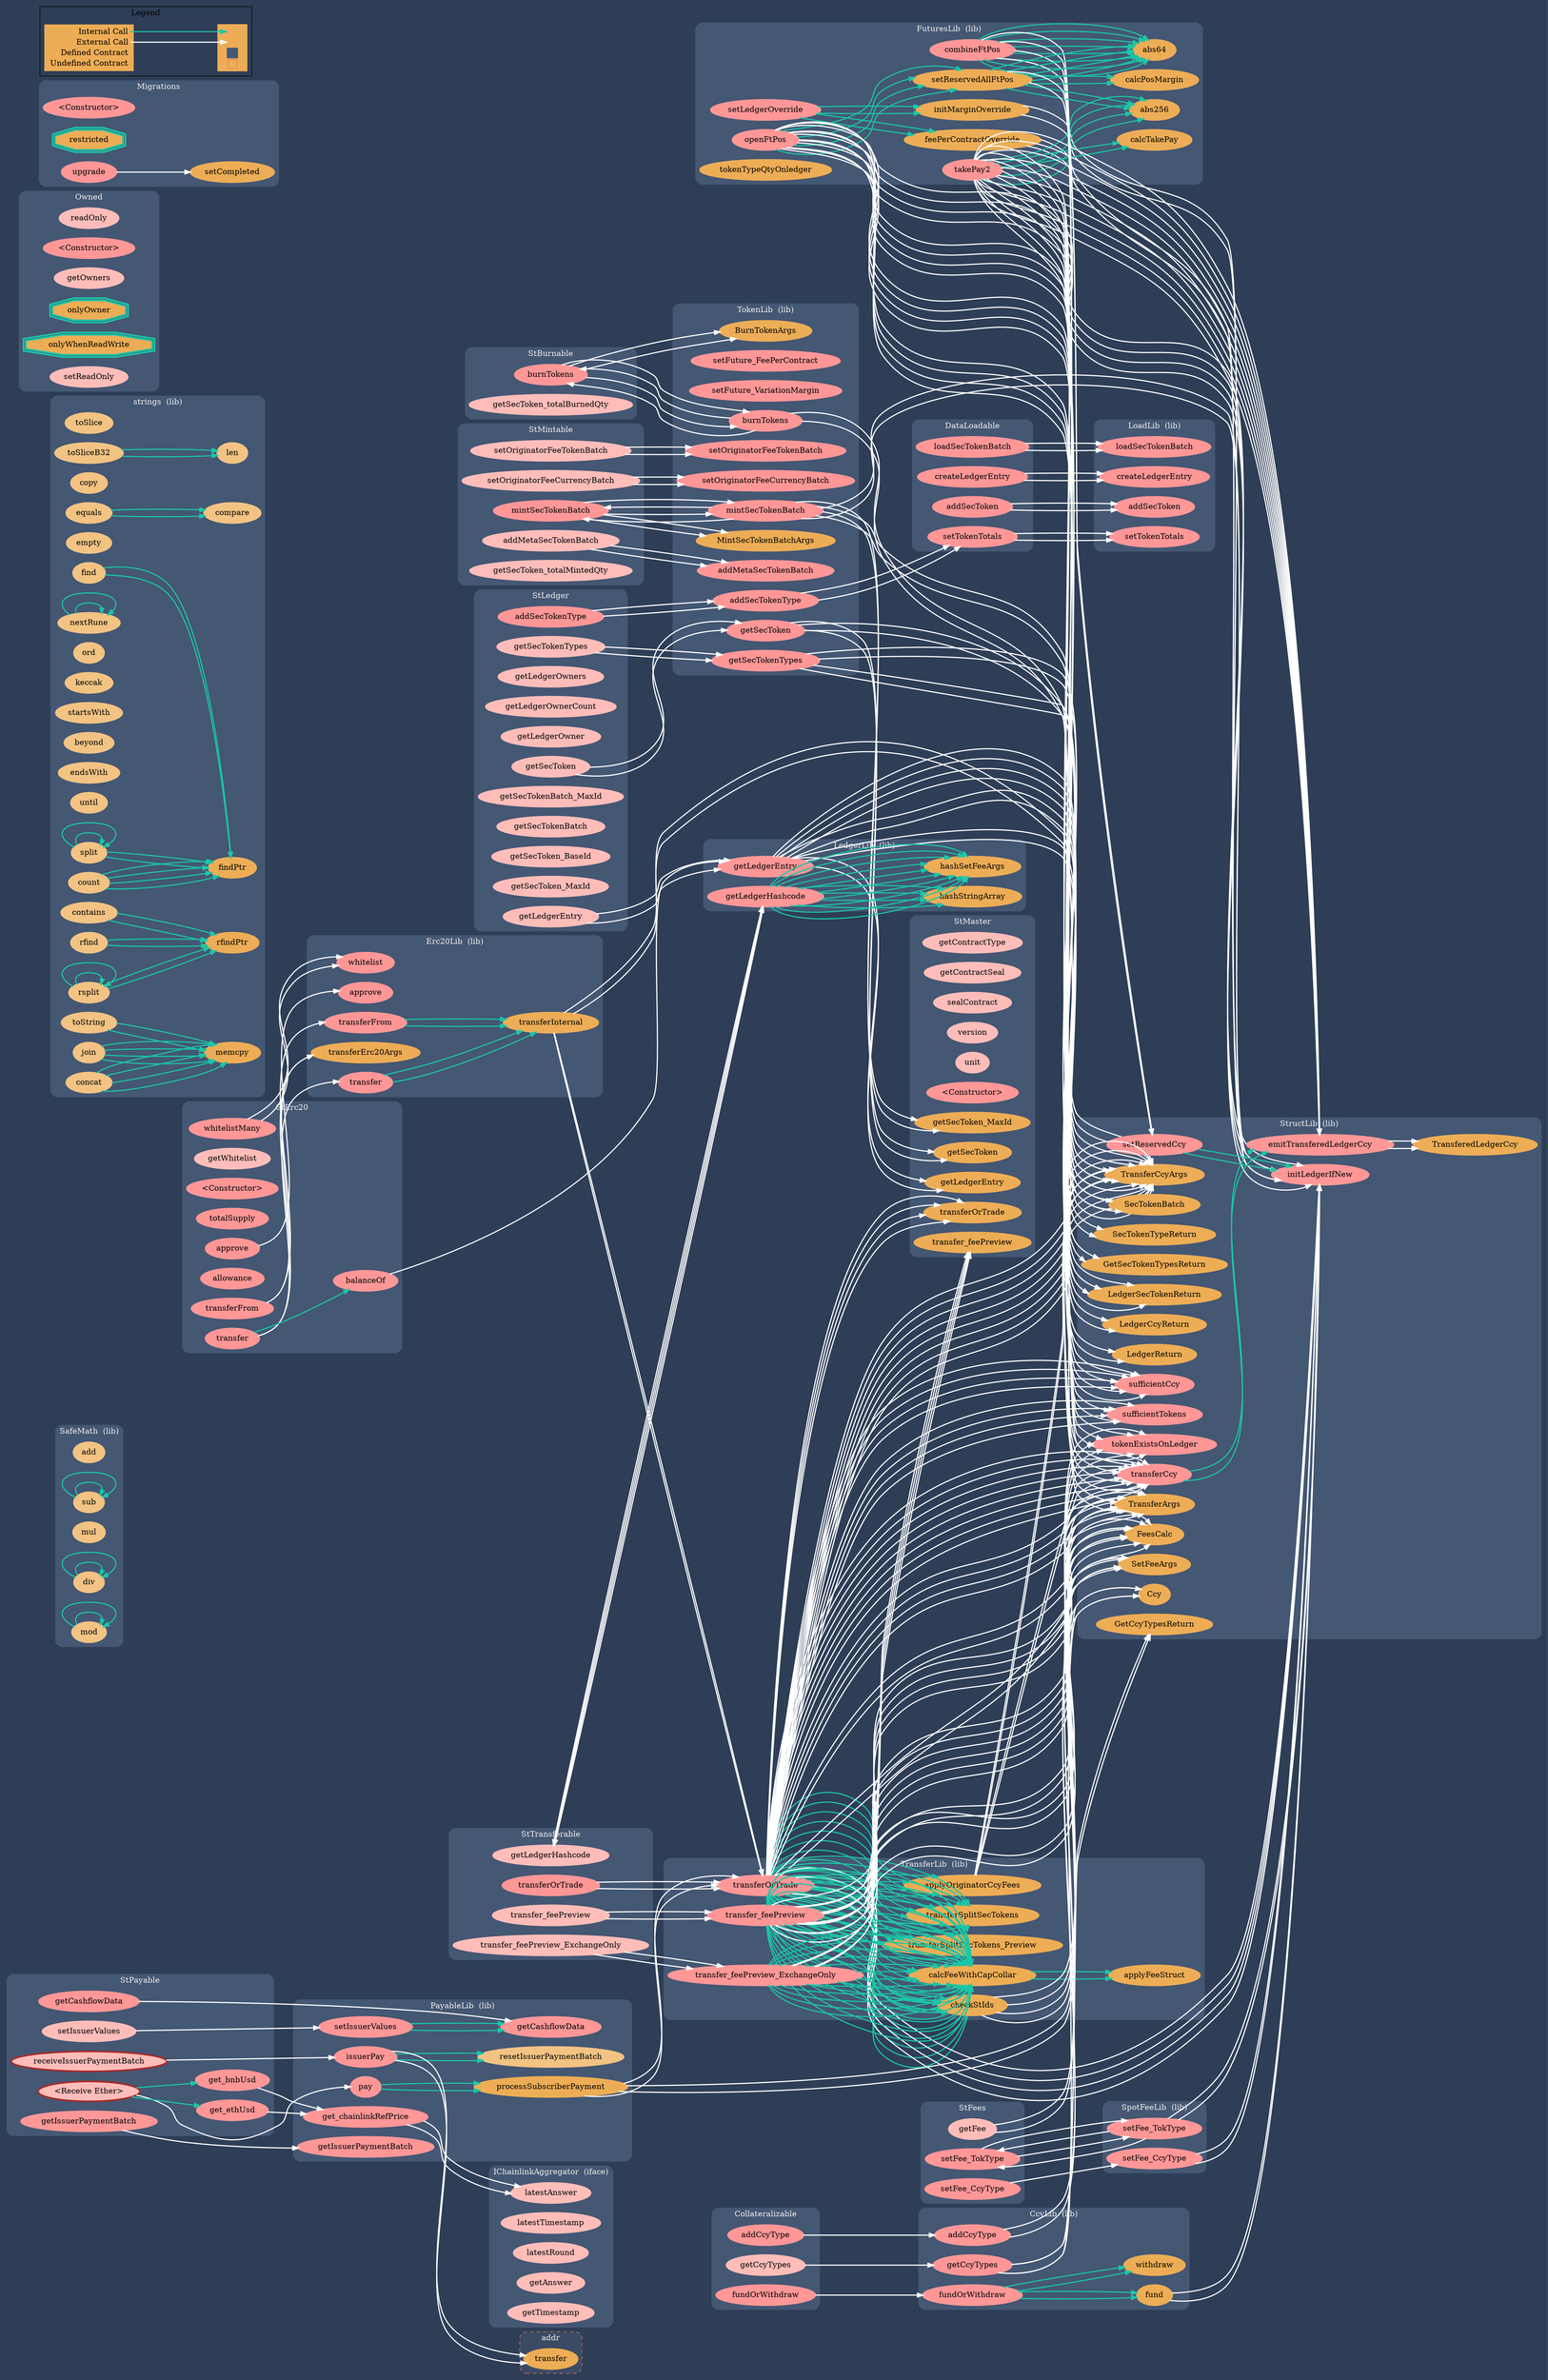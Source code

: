 digraph G {
  graph [ ratio = "auto", page = "100", compound =true, bgcolor = "#2e3e56" ];
  node [ style = "filled", fillcolor = "#edad56", color = "#edad56", penwidth =3 ];
  edge [ color = "#fcfcfc", penwidth =2, fontname = "helvetica Neue Ultra Light" ];
subgraph "clusterFuturesLib" {
  graph [ label = "FuturesLib  (lib)", color = "#445773", fontcolor = "#f0f0f0", style = "rounded", bgcolor = "#445773" ];
  "FuturesLib.setLedgerOverride" [ label = "setLedgerOverride", color = "#FF9797", fillcolor = "#FF9797" ];
  "FuturesLib.initMarginOverride" [ label = "initMarginOverride", color = "#edad56", fillcolor = "#edad56" ];
  "FuturesLib.feePerContractOverride" [ label = "feePerContractOverride", color = "#edad56", fillcolor = "#edad56" ];
  "FuturesLib.openFtPos" [ label = "openFtPos", color = "#FF9797", fillcolor = "#FF9797" ];
  "FuturesLib.takePay2" [ label = "takePay2", color = "#FF9797", fillcolor = "#FF9797" ];
  "FuturesLib.combineFtPos" [ label = "combineFtPos", color = "#FF9797", fillcolor = "#FF9797" ];
  "FuturesLib.calcTakePay" [ label = "calcTakePay", color = "#edad56", fillcolor = "#edad56" ];
  "FuturesLib.tokenTypeQtyOnledger" [ label = "tokenTypeQtyOnledger", color = "#edad56", fillcolor = "#edad56" ];
  "FuturesLib.setReservedAllFtPos" [ label = "setReservedAllFtPos", color = "#edad56", fillcolor = "#edad56" ];
  "FuturesLib.calcPosMargin" [ label = "calcPosMargin", color = "#edad56", fillcolor = "#edad56" ];
  "FuturesLib.abs256" [ label = "abs256", color = "#edad56", fillcolor = "#edad56" ];
  "FuturesLib.abs64" [ label = "abs64", color = "#edad56", fillcolor = "#edad56" ];
}

subgraph "clusterStFutures" {
  graph [ label = "StFutures", color = "#445773", fontcolor = "#f0f0f0", style = "rounded", bgcolor = "#445773" ];
}

subgraph "clusterLoadLib" {
  graph [ label = "LoadLib  (lib)", color = "#445773", fontcolor = "#f0f0f0", style = "rounded", bgcolor = "#445773" ];
  "LoadLib.loadSecTokenBatch" [ label = "loadSecTokenBatch", color = "#FF9797", fillcolor = "#FF9797" ];
  "LoadLib.createLedgerEntry" [ label = "createLedgerEntry", color = "#FF9797", fillcolor = "#FF9797" ];
  "LoadLib.addSecToken" [ label = "addSecToken", color = "#FF9797", fillcolor = "#FF9797" ];
  "LoadLib.setTokenTotals" [ label = "setTokenTotals", color = "#FF9797", fillcolor = "#FF9797" ];
}

subgraph "clusterDataLoadable" {
  graph [ label = "DataLoadable", color = "#445773", fontcolor = "#f0f0f0", style = "rounded", bgcolor = "#445773" ];
  "DataLoadable.loadSecTokenBatch" [ label = "loadSecTokenBatch", color = "#FF9797", fillcolor = "#FF9797" ];
  "DataLoadable.createLedgerEntry" [ label = "createLedgerEntry", color = "#FF9797", fillcolor = "#FF9797" ];
  "DataLoadable.addSecToken" [ label = "addSecToken", color = "#FF9797", fillcolor = "#FF9797" ];
  "DataLoadable.setTokenTotals" [ label = "setTokenTotals", color = "#FF9797", fillcolor = "#FF9797" ];
}

subgraph "clusterSafeMath" {
  graph [ label = "SafeMath  (lib)", color = "#445773", fontcolor = "#f0f0f0", style = "rounded", bgcolor = "#445773" ];
  "SafeMath.add" [ label = "add", color = "#f2c383", fillcolor = "#f2c383" ];
  "SafeMath.sub" [ label = "sub", color = "#f2c383", fillcolor = "#f2c383" ];
  "SafeMath.mul" [ label = "mul", color = "#f2c383", fillcolor = "#f2c383" ];
  "SafeMath.div" [ label = "div", color = "#f2c383", fillcolor = "#f2c383" ];
  "SafeMath.mod" [ label = "mod", color = "#f2c383", fillcolor = "#f2c383" ];
}

subgraph "clusterIChainlinkAggregator" {
  graph [ label = "IChainlinkAggregator  (iface)", color = "#445773", fontcolor = "#f0f0f0", style = "rounded", bgcolor = "#445773" ];
  "IChainlinkAggregator.latestAnswer" [ label = "latestAnswer", color = "#ffbdb9", fillcolor = "#ffbdb9" ];
  "IChainlinkAggregator.latestTimestamp" [ label = "latestTimestamp", color = "#ffbdb9", fillcolor = "#ffbdb9" ];
  "IChainlinkAggregator.latestRound" [ label = "latestRound", color = "#ffbdb9", fillcolor = "#ffbdb9" ];
  "IChainlinkAggregator.getAnswer" [ label = "getAnswer", color = "#ffbdb9", fillcolor = "#ffbdb9" ];
  "IChainlinkAggregator.getTimestamp" [ label = "getTimestamp", color = "#ffbdb9", fillcolor = "#ffbdb9" ];
}

subgraph "clusterPayableLib" {
  graph [ label = "PayableLib  (lib)", color = "#445773", fontcolor = "#f0f0f0", style = "rounded", bgcolor = "#445773" ];
  "PayableLib.get_chainlinkRefPrice" [ label = "get_chainlinkRefPrice", color = "#FF9797", fillcolor = "#FF9797" ];
  "PayableLib.setIssuerValues" [ label = "setIssuerValues", color = "#FF9797", fillcolor = "#FF9797" ];
  "PayableLib.pay" [ label = "pay", color = "#FF9797", fillcolor = "#FF9797" ];
  "PayableLib.processSubscriberPayment" [ label = "processSubscriberPayment", color = "#edad56", fillcolor = "#edad56" ];
  "PayableLib.issuerPay" [ label = "issuerPay", color = "#FF9797", fillcolor = "#FF9797" ];
  "PayableLib.resetIssuerPaymentBatch" [ label = "resetIssuerPaymentBatch", color = "#f2c383", fillcolor = "#f2c383" ];
  "PayableLib.getCashflowData" [ label = "getCashflowData", color = "#FF9797", fillcolor = "#FF9797" ];
  "PayableLib.getIssuerPaymentBatch" [ label = "getIssuerPaymentBatch", color = "#FF9797", fillcolor = "#FF9797" ];
}

subgraph "clusterStPayable" {
  graph [ label = "StPayable", color = "#445773", fontcolor = "#f0f0f0", style = "rounded", bgcolor = "#445773" ];
  "StPayable.getCashflowData" [ label = "getCashflowData", color = "#FF9797", fillcolor = "#FF9797" ];
  "StPayable.getIssuerPaymentBatch" [ label = "getIssuerPaymentBatch", color = "#FF9797", fillcolor = "#FF9797" ];
  "StPayable.get_ethUsd" [ label = "get_ethUsd", color = "#FF9797", fillcolor = "#FF9797" ];
  "StPayable.get_bnbUsd" [ label = "get_bnbUsd", color = "#FF9797", fillcolor = "#FF9797" ];
  "StPayable.<Receive Ether>" [ label = "<Receive Ether>", color = "brown", fillcolor = "#ffbdb9" ];
  "StPayable.receiveIssuerPaymentBatch" [ label = "receiveIssuerPaymentBatch", color = "brown", fillcolor = "#ffbdb9" ];
  "StPayable.setIssuerValues" [ label = "setIssuerValues", color = "#ffbdb9", fillcolor = "#ffbdb9" ];
}

subgraph "clusterErc20Lib" {
  graph [ label = "Erc20Lib  (lib)", color = "#445773", fontcolor = "#f0f0f0", style = "rounded", bgcolor = "#445773" ];
  "Erc20Lib.whitelist" [ label = "whitelist", color = "#FF9797", fillcolor = "#FF9797" ];
  "Erc20Lib.transfer" [ label = "transfer", color = "#FF9797", fillcolor = "#FF9797" ];
  "Erc20Lib.approve" [ label = "approve", color = "#FF9797", fillcolor = "#FF9797" ];
  "Erc20Lib.transferFrom" [ label = "transferFrom", color = "#FF9797", fillcolor = "#FF9797" ];
  "Erc20Lib.transferInternal" [ label = "transferInternal", color = "#edad56", fillcolor = "#edad56" ];
  "Erc20Lib.transferErc20Args" [ label = "transferErc20Args" ];
}

subgraph "clusterTransferLib" {
  graph [ label = "TransferLib  (lib)", color = "#445773", fontcolor = "#f0f0f0", style = "rounded", bgcolor = "#445773" ];
  "TransferLib.transferOrTrade" [ label = "transferOrTrade", color = "#FF9797", fillcolor = "#FF9797" ];
  "TransferLib.transfer_feePreview" [ label = "transfer_feePreview", color = "#FF9797", fillcolor = "#FF9797" ];
  "TransferLib.transfer_feePreview_ExchangeOnly" [ label = "transfer_feePreview_ExchangeOnly", color = "#FF9797", fillcolor = "#FF9797" ];
  "TransferLib.applyOriginatorCcyFees" [ label = "applyOriginatorCcyFees", color = "#edad56", fillcolor = "#edad56" ];
  "TransferLib.transferSplitSecTokens" [ label = "transferSplitSecTokens", color = "#edad56", fillcolor = "#edad56" ];
  "TransferLib.transferSplitSecTokens_Preview" [ label = "transferSplitSecTokens_Preview", color = "#edad56", fillcolor = "#edad56" ];
  "TransferLib.calcFeeWithCapCollar" [ label = "calcFeeWithCapCollar", color = "#edad56", fillcolor = "#edad56" ];
  "TransferLib.applyFeeStruct" [ label = "applyFeeStruct", color = "#edad56", fillcolor = "#edad56" ];
  "TransferLib.checkStIds" [ label = "checkStIds", color = "#edad56", fillcolor = "#edad56" ];
}

subgraph "clusterStErc20" {
  graph [ label = "StErc20", color = "#445773", fontcolor = "#f0f0f0", style = "rounded", bgcolor = "#445773" ];
  "StErc20.whitelistMany" [ label = "whitelistMany", color = "#FF9797", fillcolor = "#FF9797" ];
  "StErc20.getWhitelist" [ label = "getWhitelist", color = "#ffbdb9", fillcolor = "#ffbdb9" ];
  "StErc20.<Constructor>" [ label = "<Constructor>", color = "#FF9797", fillcolor = "#FF9797" ];
  "StErc20.totalSupply" [ label = "totalSupply", color = "#FF9797", fillcolor = "#FF9797" ];
  "StErc20.balanceOf" [ label = "balanceOf", color = "#FF9797", fillcolor = "#FF9797" ];
  "StErc20.transfer" [ label = "transfer", color = "#FF9797", fillcolor = "#FF9797" ];
  "StErc20.allowance" [ label = "allowance", color = "#FF9797", fillcolor = "#FF9797" ];
  "StErc20.approve" [ label = "approve", color = "#FF9797", fillcolor = "#FF9797" ];
  "StErc20.transferFrom" [ label = "transferFrom", color = "#FF9797", fillcolor = "#FF9797" ];
}

subgraph "clusterStFees" {
  graph [ label = "StFees", color = "#445773", fontcolor = "#f0f0f0", style = "rounded", bgcolor = "#445773" ];
  "StFees.getFee" [ label = "getFee", color = "#ffbdb9", fillcolor = "#ffbdb9" ];
  "StFees.setFee_TokType" [ label = "setFee_TokType", color = "#FF9797", fillcolor = "#FF9797" ];
  "StFees.setFee_CcyType" [ label = "setFee_CcyType", color = "#FF9797", fillcolor = "#FF9797" ];
}

subgraph "clusterStTransferable" {
  graph [ label = "StTransferable", color = "#445773", fontcolor = "#f0f0f0", style = "rounded", bgcolor = "#445773" ];
  "StTransferable.getLedgerHashcode" [ label = "getLedgerHashcode", color = "#ffbdb9", fillcolor = "#ffbdb9" ];
  "StTransferable.transferOrTrade" [ label = "transferOrTrade", color = "#FF9797", fillcolor = "#FF9797" ];
  "StTransferable.transfer_feePreview_ExchangeOnly" [ label = "transfer_feePreview_ExchangeOnly", color = "#ffbdb9", fillcolor = "#ffbdb9" ];
  "StTransferable.transfer_feePreview" [ label = "transfer_feePreview", color = "#ffbdb9", fillcolor = "#ffbdb9" ];
}

subgraph "clusterStBurnable" {
  graph [ label = "StBurnable", color = "#445773", fontcolor = "#f0f0f0", style = "rounded", bgcolor = "#445773" ];
  "StBurnable.burnTokens" [ label = "burnTokens", color = "#FF9797", fillcolor = "#FF9797" ];
  "StBurnable.getSecToken_totalBurnedQty" [ label = "getSecToken_totalBurnedQty", color = "#ffbdb9", fillcolor = "#ffbdb9" ];
}

subgraph "clusterStMintable" {
  graph [ label = "StMintable", color = "#445773", fontcolor = "#f0f0f0", style = "rounded", bgcolor = "#445773" ];
  "StMintable.mintSecTokenBatch" [ label = "mintSecTokenBatch", color = "#FF9797", fillcolor = "#FF9797" ];
  "StMintable.addMetaSecTokenBatch" [ label = "addMetaSecTokenBatch", color = "#ffbdb9", fillcolor = "#ffbdb9" ];
  "StMintable.setOriginatorFeeTokenBatch" [ label = "setOriginatorFeeTokenBatch", color = "#ffbdb9", fillcolor = "#ffbdb9" ];
  "StMintable.setOriginatorFeeCurrencyBatch" [ label = "setOriginatorFeeCurrencyBatch", color = "#ffbdb9", fillcolor = "#ffbdb9" ];
  "StMintable.getSecToken_totalMintedQty" [ label = "getSecToken_totalMintedQty", color = "#ffbdb9", fillcolor = "#ffbdb9" ];
}

subgraph "clusterCcyLib" {
  graph [ label = "CcyLib  (lib)", color = "#445773", fontcolor = "#f0f0f0", style = "rounded", bgcolor = "#445773" ];
  "CcyLib.addCcyType" [ label = "addCcyType", color = "#FF9797", fillcolor = "#FF9797" ];
  "CcyLib.getCcyTypes" [ label = "getCcyTypes", color = "#FF9797", fillcolor = "#FF9797" ];
  "CcyLib.fundOrWithdraw" [ label = "fundOrWithdraw", color = "#FF9797", fillcolor = "#FF9797" ];
  "CcyLib.fund" [ label = "fund", color = "#edad56", fillcolor = "#edad56" ];
  "CcyLib.withdraw" [ label = "withdraw", color = "#edad56", fillcolor = "#edad56" ];
}

subgraph "clusterstrings" {
  graph [ label = "strings  (lib)", color = "#445773", fontcolor = "#f0f0f0", style = "rounded", bgcolor = "#445773" ];
  "strings.memcpy" [ label = "memcpy", color = "#edad56", fillcolor = "#edad56" ];
  "strings.toSlice" [ label = "toSlice", color = "#f2c383", fillcolor = "#f2c383" ];
  "strings.len" [ label = "len", color = "#f2c383", fillcolor = "#f2c383" ];
  "strings.toSliceB32" [ label = "toSliceB32", color = "#f2c383", fillcolor = "#f2c383" ];
  "strings.copy" [ label = "copy", color = "#f2c383", fillcolor = "#f2c383" ];
  "strings.toString" [ label = "toString", color = "#f2c383", fillcolor = "#f2c383" ];
  "strings.empty" [ label = "empty", color = "#f2c383", fillcolor = "#f2c383" ];
  "strings.compare" [ label = "compare", color = "#f2c383", fillcolor = "#f2c383" ];
  "strings.equals" [ label = "equals", color = "#f2c383", fillcolor = "#f2c383" ];
  "strings.nextRune" [ label = "nextRune", color = "#f2c383", fillcolor = "#f2c383" ];
  "strings.ord" [ label = "ord", color = "#f2c383", fillcolor = "#f2c383" ];
  "strings.keccak" [ label = "keccak", color = "#f2c383", fillcolor = "#f2c383" ];
  "strings.startsWith" [ label = "startsWith", color = "#f2c383", fillcolor = "#f2c383" ];
  "strings.beyond" [ label = "beyond", color = "#f2c383", fillcolor = "#f2c383" ];
  "strings.endsWith" [ label = "endsWith", color = "#f2c383", fillcolor = "#f2c383" ];
  "strings.until" [ label = "until", color = "#f2c383", fillcolor = "#f2c383" ];
  "strings.findPtr" [ label = "findPtr", color = "#edad56", fillcolor = "#edad56" ];
  "strings.rfindPtr" [ label = "rfindPtr", color = "#edad56", fillcolor = "#edad56" ];
  "strings.find" [ label = "find", color = "#f2c383", fillcolor = "#f2c383" ];
  "strings.rfind" [ label = "rfind", color = "#f2c383", fillcolor = "#f2c383" ];
  "strings.split" [ label = "split", color = "#f2c383", fillcolor = "#f2c383" ];
  "strings.rsplit" [ label = "rsplit", color = "#f2c383", fillcolor = "#f2c383" ];
  "strings.count" [ label = "count", color = "#f2c383", fillcolor = "#f2c383" ];
  "strings.contains" [ label = "contains", color = "#f2c383", fillcolor = "#f2c383" ];
  "strings.concat" [ label = "concat", color = "#f2c383", fillcolor = "#f2c383" ];
  "strings.join" [ label = "join", color = "#f2c383", fillcolor = "#f2c383" ];
}

subgraph "clusterSpotFeeLib" {
  graph [ label = "SpotFeeLib  (lib)", color = "#445773", fontcolor = "#f0f0f0", style = "rounded", bgcolor = "#445773" ];
  "SpotFeeLib.setFee_TokType" [ label = "setFee_TokType", color = "#FF9797", fillcolor = "#FF9797" ];
  "SpotFeeLib.setFee_CcyType" [ label = "setFee_CcyType", color = "#FF9797", fillcolor = "#FF9797" ];
}

subgraph "clusterTokenLib" {
  graph [ label = "TokenLib  (lib)", color = "#445773", fontcolor = "#f0f0f0", style = "rounded", bgcolor = "#445773" ];
  "TokenLib.addSecTokenType" [ label = "addSecTokenType", color = "#FF9797", fillcolor = "#FF9797" ];
  "TokenLib.setFuture_FeePerContract" [ label = "setFuture_FeePerContract", color = "#FF9797", fillcolor = "#FF9797" ];
  "TokenLib.setFuture_VariationMargin" [ label = "setFuture_VariationMargin", color = "#FF9797", fillcolor = "#FF9797" ];
  "TokenLib.getSecTokenTypes" [ label = "getSecTokenTypes", color = "#FF9797", fillcolor = "#FF9797" ];
  "TokenLib.mintSecTokenBatch" [ label = "mintSecTokenBatch", color = "#FF9797", fillcolor = "#FF9797" ];
  "TokenLib.burnTokens" [ label = "burnTokens", color = "#FF9797", fillcolor = "#FF9797" ];
  "TokenLib.getSecToken" [ label = "getSecToken", color = "#FF9797", fillcolor = "#FF9797" ];
  "TokenLib.addMetaSecTokenBatch" [ label = "addMetaSecTokenBatch", color = "#FF9797", fillcolor = "#FF9797" ];
  "TokenLib.setOriginatorFeeTokenBatch" [ label = "setOriginatorFeeTokenBatch", color = "#FF9797", fillcolor = "#FF9797" ];
  "TokenLib.setOriginatorFeeCurrencyBatch" [ label = "setOriginatorFeeCurrencyBatch", color = "#FF9797", fillcolor = "#FF9797" ];
  "TokenLib.BurnTokenArgs" [ label = "BurnTokenArgs" ];
  "TokenLib.MintSecTokenBatchArgs" [ label = "MintSecTokenBatchArgs" ];
}

subgraph "clusterLedgerLib" {
  graph [ label = "LedgerLib  (lib)", color = "#445773", fontcolor = "#f0f0f0", style = "rounded", bgcolor = "#445773" ];
  "LedgerLib.getLedgerEntry" [ label = "getLedgerEntry", color = "#FF9797", fillcolor = "#FF9797" ];
  "LedgerLib.getLedgerHashcode" [ label = "getLedgerHashcode", color = "#FF9797", fillcolor = "#FF9797" ];
  "LedgerLib.hashStringArray" [ label = "hashStringArray", color = "#edad56", fillcolor = "#edad56" ];
  "LedgerLib.hashSetFeeArgs" [ label = "hashSetFeeArgs", color = "#edad56", fillcolor = "#edad56" ];
}

subgraph "clusterStructLib" {
  graph [ label = "StructLib  (lib)", color = "#445773", fontcolor = "#f0f0f0", style = "rounded", bgcolor = "#445773" ];
  "StructLib.transferCcy" [ label = "transferCcy", color = "#FF9797", fillcolor = "#FF9797" ];
  "StructLib.emitTransferedLedgerCcy" [ label = "emitTransferedLedgerCcy", color = "#FF9797", fillcolor = "#FF9797" ];
  "StructLib.setReservedCcy" [ label = "setReservedCcy", color = "#FF9797", fillcolor = "#FF9797" ];
  "StructLib.initLedgerIfNew" [ label = "initLedgerIfNew", color = "#FF9797", fillcolor = "#FF9797" ];
  "StructLib.sufficientTokens" [ label = "sufficientTokens", color = "#FF9797", fillcolor = "#FF9797" ];
  "StructLib.sufficientCcy" [ label = "sufficientCcy", color = "#FF9797", fillcolor = "#FF9797" ];
  "StructLib.tokenExistsOnLedger" [ label = "tokenExistsOnLedger", color = "#FF9797", fillcolor = "#FF9797" ];
  "StructLib.TransferCcyArgs" [ label = "TransferCcyArgs" ];
  "StructLib.TransferArgs" [ label = "TransferArgs" ];
  "StructLib.FeesCalc" [ label = "FeesCalc" ];
  "StructLib.SetFeeArgs" [ label = "SetFeeArgs" ];
  "StructLib.Ccy" [ label = "Ccy" ];
  "StructLib.GetCcyTypesReturn" [ label = "GetCcyTypesReturn" ];
  "StructLib.SecTokenTypeReturn" [ label = "SecTokenTypeReturn" ];
  "StructLib.GetSecTokenTypesReturn" [ label = "GetSecTokenTypesReturn" ];
  "StructLib.SecTokenBatch" [ label = "SecTokenBatch" ];
  "StructLib.LedgerSecTokenReturn" [ label = "LedgerSecTokenReturn" ];
  "StructLib.LedgerCcyReturn" [ label = "LedgerCcyReturn" ];
  "StructLib.LedgerReturn" [ label = "LedgerReturn" ];
  "StructLib.TransferedLedgerCcy" [ label = "TransferedLedgerCcy" ];
}

subgraph "clusterStLedger" {
  graph [ label = "StLedger", color = "#445773", fontcolor = "#f0f0f0", style = "rounded", bgcolor = "#445773" ];
  "StLedger.addSecTokenType" [ label = "addSecTokenType", color = "#FF9797", fillcolor = "#FF9797" ];
  "StLedger.getSecTokenTypes" [ label = "getSecTokenTypes", color = "#ffbdb9", fillcolor = "#ffbdb9" ];
  "StLedger.getLedgerOwners" [ label = "getLedgerOwners", color = "#ffbdb9", fillcolor = "#ffbdb9" ];
  "StLedger.getLedgerOwnerCount" [ label = "getLedgerOwnerCount", color = "#ffbdb9", fillcolor = "#ffbdb9" ];
  "StLedger.getLedgerOwner" [ label = "getLedgerOwner", color = "#ffbdb9", fillcolor = "#ffbdb9" ];
  "StLedger.getLedgerEntry" [ label = "getLedgerEntry", color = "#ffbdb9", fillcolor = "#ffbdb9" ];
  "StLedger.getSecTokenBatch_MaxId" [ label = "getSecTokenBatch_MaxId", color = "#ffbdb9", fillcolor = "#ffbdb9" ];
  "StLedger.getSecTokenBatch" [ label = "getSecTokenBatch", color = "#ffbdb9", fillcolor = "#ffbdb9" ];
  "StLedger.getSecToken_BaseId" [ label = "getSecToken_BaseId", color = "#ffbdb9", fillcolor = "#ffbdb9" ];
  "StLedger.getSecToken_MaxId" [ label = "getSecToken_MaxId", color = "#ffbdb9", fillcolor = "#ffbdb9" ];
  "StLedger.getSecToken" [ label = "getSecToken", color = "#ffbdb9", fillcolor = "#ffbdb9" ];
}

subgraph "clusterOwned" {
  graph [ label = "Owned", color = "#445773", fontcolor = "#f0f0f0", style = "rounded", bgcolor = "#445773" ];
  "Owned.readOnly" [ label = "readOnly", color = "#ffbdb9", fillcolor = "#ffbdb9" ];
  "Owned.<Constructor>" [ label = "<Constructor>", color = "#FF9797", fillcolor = "#FF9797" ];
  "Owned.getOwners" [ label = "getOwners", color = "#ffbdb9", fillcolor = "#ffbdb9" ];
  "Owned.onlyOwner" [ label = "onlyOwner", color = "#1bc6a6", shape =doubleoctagon ];
  "Owned.onlyWhenReadWrite" [ label = "onlyWhenReadWrite", color = "#1bc6a6", shape =doubleoctagon ];
  "Owned.setReadOnly" [ label = "setReadOnly", color = "#ffbdb9", fillcolor = "#ffbdb9" ];
}

subgraph "clusterCollateralizable" {
  graph [ label = "Collateralizable", color = "#445773", fontcolor = "#f0f0f0", style = "rounded", bgcolor = "#445773" ];
  "Collateralizable.addCcyType" [ label = "addCcyType", color = "#FF9797", fillcolor = "#FF9797" ];
  "Collateralizable.getCcyTypes" [ label = "getCcyTypes", color = "#ffbdb9", fillcolor = "#ffbdb9" ];
  "Collateralizable.fundOrWithdraw" [ label = "fundOrWithdraw", color = "#FF9797", fillcolor = "#FF9797" ];
}

subgraph "clusterStMaster" {
  graph [ label = "StMaster", color = "#445773", fontcolor = "#f0f0f0", style = "rounded", bgcolor = "#445773" ];
  "StMaster.getContractType" [ label = "getContractType", color = "#ffbdb9", fillcolor = "#ffbdb9" ];
  "StMaster.getContractSeal" [ label = "getContractSeal", color = "#ffbdb9", fillcolor = "#ffbdb9" ];
  "StMaster.sealContract" [ label = "sealContract", color = "#ffbdb9", fillcolor = "#ffbdb9" ];
  "StMaster.version" [ label = "version", color = "#ffbdb9", fillcolor = "#ffbdb9" ];
  "StMaster.unit" [ label = "unit", color = "#ffbdb9", fillcolor = "#ffbdb9" ];
  "StMaster.<Constructor>" [ label = "<Constructor>", color = "#FF9797", fillcolor = "#FF9797" ];
  "StMaster.transferOrTrade" [ label = "transferOrTrade" ];
  "StMaster.transfer_feePreview" [ label = "transfer_feePreview" ];
  "StMaster.getSecToken_MaxId" [ label = "getSecToken_MaxId" ];
  "StMaster.getSecToken" [ label = "getSecToken" ];
  "StMaster.getLedgerEntry" [ label = "getLedgerEntry" ];
}

subgraph "clusterMigrations" {
  graph [ label = "Migrations", color = "#445773", fontcolor = "#f0f0f0", style = "rounded", bgcolor = "#445773" ];
  "Migrations.<Constructor>" [ label = "<Constructor>", color = "#FF9797", fillcolor = "#FF9797" ];
  "Migrations.restricted" [ label = "restricted", color = "#1bc6a6", shape =doubleoctagon ];
  "Migrations.setCompleted" [ label = "setCompleted" ];
  "Migrations.upgrade" [ label = "upgrade", color = "#FF9797", fillcolor = "#FF9797" ];
}

subgraph "clusteraddr" {
  graph [ label = "addr", color = "#e8726d", fontcolor = "#f0f0f0", style = "rounded,dashed", bgcolor = "#3b4b63" ];
  "addr.transfer" [ label = "transfer" ];
}

  "FuturesLib.setLedgerOverride";
  "FuturesLib.initMarginOverride";
  "FuturesLib.feePerContractOverride";
  "StructLib.initLedgerIfNew";
  "FuturesLib.openFtPos";
  "StructLib.sufficientCcy";
  "StructLib.transferCcy";
  "StructLib.TransferCcyArgs";
  "FuturesLib.setReservedAllFtPos";
  "FuturesLib.takePay2";
  "FuturesLib.calcTakePay";
  "FuturesLib.abs256";
  "StructLib.emitTransferedLedgerCcy";
  "FuturesLib.combineFtPos";
  "StructLib.tokenExistsOnLedger";
  "FuturesLib.abs64";
  "FuturesLib.calcPosMargin";
  "StructLib.setReservedCcy";
  "DataLoadable.loadSecTokenBatch";
  "LoadLib.loadSecTokenBatch";
  "DataLoadable.createLedgerEntry";
  "LoadLib.createLedgerEntry";
  "DataLoadable.addSecToken";
  "LoadLib.addSecToken";
  "DataLoadable.setTokenTotals";
  "LoadLib.setTokenTotals";
  "SafeMath.sub";
  "SafeMath.div";
  "SafeMath.mod";
  "PayableLib.get_chainlinkRefPrice";
  "IChainlinkAggregator.latestAnswer";
  "PayableLib.setIssuerValues";
  "PayableLib.getCashflowData";
  "PayableLib.pay";
  "PayableLib.processSubscriberPayment";
  "StructLib.TransferArgs";
  "TransferLib.transferOrTrade";
  "PayableLib.issuerPay";
  "addr.transfer";
  "PayableLib.resetIssuerPaymentBatch";
  "StPayable.getCashflowData";
  "StPayable.getIssuerPaymentBatch";
  "PayableLib.getIssuerPaymentBatch";
  "StPayable.get_ethUsd";
  "StPayable.get_bnbUsd";
  "StPayable.<Receive Ether>";
  "StPayable.receiveIssuerPaymentBatch";
  "StPayable.setIssuerValues";
  "Erc20Lib.transfer";
  "Erc20Lib.transferInternal";
  "Erc20Lib.transferFrom";
  "StMaster.transferOrTrade";
  "TransferLib.checkStIds";
  "StructLib.FeesCalc";
  "TransferLib.calcFeeWithCapCollar";
  "StructLib.SetFeeArgs";
  "TransferLib.transferSplitSecTokens_Preview";
  "StructLib.sufficientTokens";
  "TransferLib.applyOriginatorCcyFees";
  "TransferLib.transferSplitSecTokens";
  "TransferLib.transfer_feePreview";
  "StMaster.transfer_feePreview";
  "TransferLib.transfer_feePreview_ExchangeOnly";
  "TransferLib.applyFeeStruct";
  "StErc20.whitelistMany";
  "Erc20Lib.whitelist";
  "StErc20.balanceOf";
  "LedgerLib.getLedgerEntry";
  "StErc20.transfer";
  "Erc20Lib.transferErc20Args";
  "StErc20.approve";
  "Erc20Lib.approve";
  "StErc20.transferFrom";
  "StFees.getFee";
  "StFees.setFee_TokType";
  "SpotFeeLib.setFee_TokType";
  "StTransferable.getLedgerHashcode";
  "LedgerLib.getLedgerHashcode";
  "StTransferable.transferOrTrade";
  "StTransferable.transfer_feePreview_ExchangeOnly";
  "StTransferable.transfer_feePreview";
  "StBurnable.burnTokens";
  "TokenLib.burnTokens";
  "TokenLib.BurnTokenArgs";
  "StMintable.mintSecTokenBatch";
  "TokenLib.MintSecTokenBatchArgs";
  "TokenLib.mintSecTokenBatch";
  "StMintable.addMetaSecTokenBatch";
  "TokenLib.addMetaSecTokenBatch";
  "StMintable.setOriginatorFeeTokenBatch";
  "TokenLib.setOriginatorFeeTokenBatch";
  "StMintable.setOriginatorFeeCurrencyBatch";
  "TokenLib.setOriginatorFeeCurrencyBatch";
  "CcyLib.addCcyType";
  "StructLib.Ccy";
  "CcyLib.getCcyTypes";
  "StructLib.GetCcyTypesReturn";
  "CcyLib.fundOrWithdraw";
  "CcyLib.fund";
  "CcyLib.withdraw";
  "strings.toSliceB32";
  "strings.len";
  "strings.toString";
  "strings.memcpy";
  "strings.equals";
  "strings.compare";
  "strings.nextRune";
  "strings.find";
  "strings.findPtr";
  "strings.rfind";
  "strings.rfindPtr";
  "strings.split";
  "strings.rsplit";
  "strings.count";
  "strings.contains";
  "strings.concat";
  "strings.join";
  "SpotFeeLib.setFee_CcyType";
  "TokenLib.addSecTokenType";
  "TokenLib.getSecTokenTypes";
  "StructLib.SecTokenTypeReturn";
  "StructLib.GetSecTokenTypesReturn";
  "StructLib.SecTokenBatch";
  "StMaster.getSecToken_MaxId";
  "TokenLib.getSecToken";
  "StMaster.getSecToken";
  "StructLib.LedgerSecTokenReturn";
  "StMaster.getLedgerEntry";
  "StructLib.LedgerCcyReturn";
  "StructLib.LedgerReturn";
  "LedgerLib.hashSetFeeArgs";
  "LedgerLib.hashStringArray";
  "StructLib.TransferedLedgerCcy";
  "StLedger.addSecTokenType";
  "StLedger.getSecTokenTypes";
  "StLedger.getLedgerEntry";
  "StLedger.getSecToken";
  "Collateralizable.addCcyType";
  "Collateralizable.getCcyTypes";
  "Collateralizable.fundOrWithdraw";
  "StFees.setFee_CcyType";
  "Migrations.upgrade";
  "Migrations.setCompleted";
  "FuturesLib.setLedgerOverride" -> "FuturesLib.initMarginOverride" [ color = "#1bc6a6" ];
  "FuturesLib.setLedgerOverride" -> "FuturesLib.feePerContractOverride" [ color = "#1bc6a6" ];
  "FuturesLib.initMarginOverride" -> "StructLib.initLedgerIfNew" [ color = "white" ];
  "FuturesLib.feePerContractOverride" -> "StructLib.initLedgerIfNew" [ color = "white" ];
  "FuturesLib.openFtPos" -> "StructLib.sufficientCcy" [ color = "white" ];
  "FuturesLib.openFtPos" -> "StructLib.sufficientCcy" [ color = "white" ];
  "FuturesLib.openFtPos" -> "StructLib.transferCcy" [ color = "white" ];
  "FuturesLib.openFtPos" -> "StructLib.TransferCcyArgs" [ color = "white" ];
  "FuturesLib.openFtPos" -> "StructLib.transferCcy" [ color = "white" ];
  "FuturesLib.openFtPos" -> "StructLib.TransferCcyArgs" [ color = "white" ];
  "FuturesLib.openFtPos" -> "StructLib.initLedgerIfNew" [ color = "white" ];
  "FuturesLib.openFtPos" -> "StructLib.initLedgerIfNew" [ color = "white" ];
  "FuturesLib.openFtPos" -> "FuturesLib.setReservedAllFtPos" [ color = "#1bc6a6" ];
  "FuturesLib.openFtPos" -> "FuturesLib.setReservedAllFtPos" [ color = "#1bc6a6" ];
  "FuturesLib.takePay2" -> "FuturesLib.calcTakePay" [ color = "#1bc6a6" ];
  "FuturesLib.takePay2" -> "FuturesLib.abs256" [ color = "#1bc6a6" ];
  "FuturesLib.takePay2" -> "StructLib.emitTransferedLedgerCcy" [ color = "white" ];
  "FuturesLib.takePay2" -> "StructLib.TransferCcyArgs" [ color = "white" ];
  "FuturesLib.takePay2" -> "StructLib.emitTransferedLedgerCcy" [ color = "white" ];
  "FuturesLib.takePay2" -> "StructLib.TransferCcyArgs" [ color = "white" ];
  "FuturesLib.takePay2" -> "FuturesLib.abs256" [ color = "#1bc6a6" ];
  "FuturesLib.takePay2" -> "StructLib.emitTransferedLedgerCcy" [ color = "white" ];
  "FuturesLib.takePay2" -> "StructLib.TransferCcyArgs" [ color = "white" ];
  "FuturesLib.takePay2" -> "StructLib.emitTransferedLedgerCcy" [ color = "white" ];
  "FuturesLib.takePay2" -> "StructLib.TransferCcyArgs" [ color = "white" ];
  "FuturesLib.takePay2" -> "StructLib.emitTransferedLedgerCcy" [ color = "white" ];
  "FuturesLib.takePay2" -> "StructLib.TransferCcyArgs" [ color = "white" ];
  "FuturesLib.combineFtPos" -> "StructLib.tokenExistsOnLedger" [ color = "white" ];
  "FuturesLib.combineFtPos" -> "FuturesLib.abs64" [ color = "#1bc6a6" ];
  "FuturesLib.combineFtPos" -> "FuturesLib.abs64" [ color = "#1bc6a6" ];
  "FuturesLib.combineFtPos" -> "StructLib.tokenExistsOnLedger" [ color = "white" ];
  "FuturesLib.combineFtPos" -> "FuturesLib.abs64" [ color = "#1bc6a6" ];
  "FuturesLib.combineFtPos" -> "FuturesLib.abs64" [ color = "#1bc6a6" ];
  "FuturesLib.setReservedAllFtPos" -> "FuturesLib.abs64" [ color = "#1bc6a6" ];
  "FuturesLib.setReservedAllFtPos" -> "FuturesLib.abs64" [ color = "#1bc6a6" ];
  "FuturesLib.setReservedAllFtPos" -> "FuturesLib.calcPosMargin" [ color = "#1bc6a6" ];
  "FuturesLib.setReservedAllFtPos" -> "FuturesLib.abs256" [ color = "#1bc6a6" ];
  "FuturesLib.setReservedAllFtPos" -> "StructLib.setReservedCcy" [ color = "white" ];
  "DataLoadable.loadSecTokenBatch" -> "LoadLib.loadSecTokenBatch" [ color = "white" ];
  "DataLoadable.createLedgerEntry" -> "LoadLib.createLedgerEntry" [ color = "white" ];
  "DataLoadable.addSecToken" -> "LoadLib.addSecToken" [ color = "white" ];
  "DataLoadable.setTokenTotals" -> "LoadLib.setTokenTotals" [ color = "white" ];
  "SafeMath.sub" -> "SafeMath.sub" [ color = "#1bc6a6" ];
  "SafeMath.div" -> "SafeMath.div" [ color = "#1bc6a6" ];
  "SafeMath.mod" -> "SafeMath.mod" [ color = "#1bc6a6" ];
  "PayableLib.get_chainlinkRefPrice" -> "IChainlinkAggregator.latestAnswer" [ color = "white" ];
  "PayableLib.setIssuerValues" -> "PayableLib.getCashflowData" [ color = "#1bc6a6" ];
  "PayableLib.pay" -> "PayableLib.processSubscriberPayment" [ color = "#1bc6a6" ];
  "PayableLib.processSubscriberPayment" -> "StructLib.TransferArgs" [ color = "white" ];
  "PayableLib.processSubscriberPayment" -> "TransferLib.transferOrTrade" [ color = "white" ];
  "PayableLib.issuerPay" -> "addr.transfer" [ color = "white" ];
  "PayableLib.issuerPay" -> "PayableLib.resetIssuerPaymentBatch" [ color = "#1bc6a6" ];
  "StPayable.getCashflowData" -> "PayableLib.getCashflowData" [ color = "white" ];
  "StPayable.getIssuerPaymentBatch" -> "PayableLib.getIssuerPaymentBatch" [ color = "white" ];
  "StPayable.get_ethUsd" -> "PayableLib.get_chainlinkRefPrice" [ color = "white" ];
  "StPayable.get_bnbUsd" -> "PayableLib.get_chainlinkRefPrice" [ color = "white" ];
  "StPayable.<Receive Ether>" -> "PayableLib.pay" [ color = "white" ];
  "StPayable.<Receive Ether>" -> "StPayable.get_ethUsd" [ color = "#1bc6a6" ];
  "StPayable.<Receive Ether>" -> "StPayable.get_bnbUsd" [ color = "#1bc6a6" ];
  "StPayable.receiveIssuerPaymentBatch" -> "PayableLib.issuerPay" [ color = "white" ];
  "StPayable.setIssuerValues" -> "PayableLib.setIssuerValues" [ color = "white" ];
  "Erc20Lib.transfer" -> "Erc20Lib.transferInternal" [ color = "#1bc6a6" ];
  "Erc20Lib.transferFrom" -> "Erc20Lib.transferInternal" [ color = "#1bc6a6" ];
  "Erc20Lib.transferInternal" -> "StructLib.TransferArgs" [ color = "white" ];
  "Erc20Lib.transferInternal" -> "TransferLib.transferOrTrade" [ color = "white" ];
  "TransferLib.transferOrTrade" -> "StMaster.transferOrTrade" [ color = "white" ];
  "TransferLib.transferOrTrade" -> "StructLib.TransferArgs" [ color = "white" ];
  "TransferLib.transferOrTrade" -> "StMaster.transferOrTrade" [ color = "white" ];
  "TransferLib.transferOrTrade" -> "StructLib.TransferArgs" [ color = "white" ];
  "TransferLib.transferOrTrade" -> "TransferLib.checkStIds" [ color = "#1bc6a6" ];
  "TransferLib.transferOrTrade" -> "StructLib.initLedgerIfNew" [ color = "white" ];
  "TransferLib.transferOrTrade" -> "StructLib.initLedgerIfNew" [ color = "white" ];
  "TransferLib.transferOrTrade" -> "StructLib.FeesCalc" [ color = "white" ];
  "TransferLib.transferOrTrade" -> "TransferLib.calcFeeWithCapCollar" [ color = "#1bc6a6" ];
  "TransferLib.transferOrTrade" -> "TransferLib.calcFeeWithCapCollar" [ color = "#1bc6a6" ];
  "TransferLib.transferOrTrade" -> "TransferLib.calcFeeWithCapCollar" [ color = "#1bc6a6" ];
  "TransferLib.transferOrTrade" -> "TransferLib.calcFeeWithCapCollar" [ color = "#1bc6a6" ];
  "TransferLib.transferOrTrade" -> "StructLib.SetFeeArgs" [ color = "white" ];
  "TransferLib.transferOrTrade" -> "TransferLib.calcFeeWithCapCollar" [ color = "#1bc6a6" ];
  "TransferLib.transferOrTrade" -> "TransferLib.calcFeeWithCapCollar" [ color = "#1bc6a6" ];
  "TransferLib.transferOrTrade" -> "TransferLib.transferSplitSecTokens_Preview" [ color = "#1bc6a6" ];
  "TransferLib.transferOrTrade" -> "TransferLib.calcFeeWithCapCollar" [ color = "#1bc6a6" ];
  "TransferLib.transferOrTrade" -> "TransferLib.transferSplitSecTokens_Preview" [ color = "#1bc6a6" ];
  "TransferLib.transferOrTrade" -> "TransferLib.calcFeeWithCapCollar" [ color = "#1bc6a6" ];
  "TransferLib.transferOrTrade" -> "StructLib.sufficientCcy" [ color = "white" ];
  "TransferLib.transferOrTrade" -> "StructLib.sufficientCcy" [ color = "white" ];
  "TransferLib.transferOrTrade" -> "StructLib.sufficientTokens" [ color = "white" ];
  "TransferLib.transferOrTrade" -> "StructLib.sufficientTokens" [ color = "white" ];
  "TransferLib.transferOrTrade" -> "StructLib.transferCcy" [ color = "white" ];
  "TransferLib.transferOrTrade" -> "StructLib.TransferCcyArgs" [ color = "white" ];
  "TransferLib.transferOrTrade" -> "StructLib.transferCcy" [ color = "white" ];
  "TransferLib.transferOrTrade" -> "StructLib.TransferCcyArgs" [ color = "white" ];
  "TransferLib.transferOrTrade" -> "StructLib.transferCcy" [ color = "white" ];
  "TransferLib.transferOrTrade" -> "StructLib.TransferCcyArgs" [ color = "white" ];
  "TransferLib.transferOrTrade" -> "StructLib.transferCcy" [ color = "white" ];
  "TransferLib.transferOrTrade" -> "StructLib.TransferCcyArgs" [ color = "white" ];
  "TransferLib.transferOrTrade" -> "TransferLib.applyOriginatorCcyFees" [ color = "#1bc6a6" ];
  "TransferLib.transferOrTrade" -> "TransferLib.applyOriginatorCcyFees" [ color = "#1bc6a6" ];
  "TransferLib.transferOrTrade" -> "TransferLib.transferSplitSecTokens" [ color = "#1bc6a6" ];
  "TransferLib.transferOrTrade" -> "TransferLib.calcFeeWithCapCollar" [ color = "#1bc6a6" ];
  "TransferLib.transferOrTrade" -> "TransferLib.transferSplitSecTokens" [ color = "#1bc6a6" ];
  "TransferLib.transferOrTrade" -> "TransferLib.transferSplitSecTokens" [ color = "#1bc6a6" ];
  "TransferLib.transferOrTrade" -> "TransferLib.transferSplitSecTokens" [ color = "#1bc6a6" ];
  "TransferLib.transferOrTrade" -> "TransferLib.calcFeeWithCapCollar" [ color = "#1bc6a6" ];
  "TransferLib.transferOrTrade" -> "TransferLib.transferSplitSecTokens" [ color = "#1bc6a6" ];
  "TransferLib.transferOrTrade" -> "TransferLib.transferSplitSecTokens" [ color = "#1bc6a6" ];
  "TransferLib.transfer_feePreview" -> "TransferLib.checkStIds" [ color = "#1bc6a6" ];
  "TransferLib.transfer_feePreview" -> "StructLib.FeesCalc" [ color = "white" ];
  "TransferLib.transfer_feePreview" -> "TransferLib.calcFeeWithCapCollar" [ color = "#1bc6a6" ];
  "TransferLib.transfer_feePreview" -> "TransferLib.calcFeeWithCapCollar" [ color = "#1bc6a6" ];
  "TransferLib.transfer_feePreview" -> "TransferLib.calcFeeWithCapCollar" [ color = "#1bc6a6" ];
  "TransferLib.transfer_feePreview" -> "TransferLib.calcFeeWithCapCollar" [ color = "#1bc6a6" ];
  "TransferLib.transfer_feePreview" -> "StructLib.SetFeeArgs" [ color = "white" ];
  "TransferLib.transfer_feePreview" -> "TransferLib.calcFeeWithCapCollar" [ color = "#1bc6a6" ];
  "TransferLib.transfer_feePreview" -> "TransferLib.calcFeeWithCapCollar" [ color = "#1bc6a6" ];
  "TransferLib.transfer_feePreview" -> "TransferLib.transferSplitSecTokens_Preview" [ color = "#1bc6a6" ];
  "TransferLib.transfer_feePreview" -> "StructLib.FeesCalc" [ color = "white" ];
  "TransferLib.transfer_feePreview" -> "TransferLib.calcFeeWithCapCollar" [ color = "#1bc6a6" ];
  "TransferLib.transfer_feePreview" -> "TransferLib.transferSplitSecTokens_Preview" [ color = "#1bc6a6" ];
  "TransferLib.transfer_feePreview" -> "StructLib.FeesCalc" [ color = "white" ];
  "TransferLib.transfer_feePreview" -> "TransferLib.calcFeeWithCapCollar" [ color = "#1bc6a6" ];
  "TransferLib.transfer_feePreview" -> "StMaster.transfer_feePreview" [ color = "white" ];
  "TransferLib.transfer_feePreview" -> "StructLib.TransferArgs" [ color = "white" ];
  "TransferLib.transfer_feePreview" -> "StMaster.transfer_feePreview" [ color = "white" ];
  "TransferLib.transfer_feePreview" -> "StructLib.TransferArgs" [ color = "white" ];
  "TransferLib.transfer_feePreview_ExchangeOnly" -> "TransferLib.checkStIds" [ color = "#1bc6a6" ];
  "TransferLib.transfer_feePreview_ExchangeOnly" -> "StructLib.FeesCalc" [ color = "white" ];
  "TransferLib.transfer_feePreview_ExchangeOnly" -> "TransferLib.calcFeeWithCapCollar" [ color = "#1bc6a6" ];
  "TransferLib.transfer_feePreview_ExchangeOnly" -> "TransferLib.calcFeeWithCapCollar" [ color = "#1bc6a6" ];
  "TransferLib.transfer_feePreview_ExchangeOnly" -> "TransferLib.calcFeeWithCapCollar" [ color = "#1bc6a6" ];
  "TransferLib.transfer_feePreview_ExchangeOnly" -> "TransferLib.calcFeeWithCapCollar" [ color = "#1bc6a6" ];
  "TransferLib.transfer_feePreview_ExchangeOnly" -> "StructLib.SetFeeArgs" [ color = "white" ];
  "TransferLib.transfer_feePreview_ExchangeOnly" -> "TransferLib.calcFeeWithCapCollar" [ color = "#1bc6a6" ];
  "TransferLib.transfer_feePreview_ExchangeOnly" -> "TransferLib.calcFeeWithCapCollar" [ color = "#1bc6a6" ];
  "TransferLib.applyOriginatorCcyFees" -> "StructLib.transferCcy" [ color = "white" ];
  "TransferLib.applyOriginatorCcyFees" -> "StructLib.TransferCcyArgs" [ color = "white" ];
  "TransferLib.calcFeeWithCapCollar" -> "TransferLib.applyFeeStruct" [ color = "#1bc6a6" ];
  "TransferLib.checkStIds" -> "StructLib.tokenExistsOnLedger" [ color = "white" ];
  "TransferLib.checkStIds" -> "StructLib.tokenExistsOnLedger" [ color = "white" ];
  "StErc20.whitelistMany" -> "Erc20Lib.whitelist" [ color = "white" ];
  "StErc20.balanceOf" -> "LedgerLib.getLedgerEntry" [ color = "white" ];
  "StErc20.transfer" -> "StErc20.balanceOf" [ color = "#1bc6a6" ];
  "StErc20.transfer" -> "Erc20Lib.transfer" [ color = "white" ];
  "StErc20.transfer" -> "Erc20Lib.transferErc20Args" [ color = "white" ];
  "StErc20.approve" -> "Erc20Lib.approve" [ color = "white" ];
  "StErc20.transferFrom" -> "Erc20Lib.transferFrom" [ color = "white" ];
  "StErc20.transferFrom" -> "Erc20Lib.transferErc20Args" [ color = "white" ];
  "StFees.getFee" -> "StructLib.SetFeeArgs" [ color = "white" ];
  "StFees.setFee_TokType" -> "SpotFeeLib.setFee_TokType" [ color = "white" ];
  "StTransferable.getLedgerHashcode" -> "LedgerLib.getLedgerHashcode" [ color = "white" ];
  "StTransferable.transferOrTrade" -> "TransferLib.transferOrTrade" [ color = "white" ];
  "StTransferable.transfer_feePreview_ExchangeOnly" -> "TransferLib.transfer_feePreview_ExchangeOnly" [ color = "white" ];
  "StTransferable.transfer_feePreview" -> "TransferLib.transfer_feePreview" [ color = "white" ];
  "StBurnable.burnTokens" -> "TokenLib.burnTokens" [ color = "white" ];
  "StBurnable.burnTokens" -> "TokenLib.BurnTokenArgs" [ color = "white" ];
  "StMintable.mintSecTokenBatch" -> "TokenLib.MintSecTokenBatchArgs" [ color = "white" ];
  "StMintable.mintSecTokenBatch" -> "TokenLib.mintSecTokenBatch" [ color = "white" ];
  "StMintable.addMetaSecTokenBatch" -> "TokenLib.addMetaSecTokenBatch" [ color = "white" ];
  "StMintable.setOriginatorFeeTokenBatch" -> "TokenLib.setOriginatorFeeTokenBatch" [ color = "white" ];
  "StMintable.setOriginatorFeeCurrencyBatch" -> "TokenLib.setOriginatorFeeCurrencyBatch" [ color = "white" ];
  "CcyLib.addCcyType" -> "StructLib.Ccy" [ color = "white" ];
  "CcyLib.getCcyTypes" -> "StructLib.Ccy" [ color = "white" ];
  "CcyLib.getCcyTypes" -> "StructLib.GetCcyTypesReturn" [ color = "white" ];
  "CcyLib.fundOrWithdraw" -> "CcyLib.fund" [ color = "#1bc6a6" ];
  "CcyLib.fundOrWithdraw" -> "CcyLib.withdraw" [ color = "#1bc6a6" ];
  "CcyLib.fund" -> "StructLib.initLedgerIfNew" [ color = "white" ];
  "strings.toSliceB32" -> "strings.len" [ color = "#1bc6a6" ];
  "strings.toString" -> "strings.memcpy" [ color = "#1bc6a6" ];
  "strings.equals" -> "strings.compare" [ color = "#1bc6a6" ];
  "strings.nextRune" -> "strings.nextRune" [ color = "#1bc6a6" ];
  "strings.find" -> "strings.findPtr" [ color = "#1bc6a6" ];
  "strings.rfind" -> "strings.rfindPtr" [ color = "#1bc6a6" ];
  "strings.split" -> "strings.findPtr" [ color = "#1bc6a6" ];
  "strings.split" -> "strings.split" [ color = "#1bc6a6" ];
  "strings.rsplit" -> "strings.rfindPtr" [ color = "#1bc6a6" ];
  "strings.rsplit" -> "strings.rsplit" [ color = "#1bc6a6" ];
  "strings.count" -> "strings.findPtr" [ color = "#1bc6a6" ];
  "strings.count" -> "strings.findPtr" [ color = "#1bc6a6" ];
  "strings.contains" -> "strings.rfindPtr" [ color = "#1bc6a6" ];
  "strings.concat" -> "strings.memcpy" [ color = "#1bc6a6" ];
  "strings.concat" -> "strings.memcpy" [ color = "#1bc6a6" ];
  "strings.join" -> "strings.memcpy" [ color = "#1bc6a6" ];
  "strings.join" -> "strings.memcpy" [ color = "#1bc6a6" ];
  "SpotFeeLib.setFee_TokType" -> "StructLib.initLedgerIfNew" [ color = "white" ];
  "SpotFeeLib.setFee_TokType" -> "StFees.setFee_TokType" [ color = "white" ];
  "SpotFeeLib.setFee_CcyType" -> "StructLib.initLedgerIfNew" [ color = "white" ];
  "TokenLib.addSecTokenType" -> "DataLoadable.setTokenTotals" [ color = "white" ];
  "TokenLib.getSecTokenTypes" -> "StructLib.SecTokenTypeReturn" [ color = "white" ];
  "TokenLib.getSecTokenTypes" -> "StructLib.GetSecTokenTypesReturn" [ color = "white" ];
  "TokenLib.mintSecTokenBatch" -> "StructLib.SecTokenBatch" [ color = "white" ];
  "TokenLib.mintSecTokenBatch" -> "StructLib.initLedgerIfNew" [ color = "white" ];
  "TokenLib.mintSecTokenBatch" -> "StMaster.getSecToken_MaxId" [ color = "white" ];
  "TokenLib.mintSecTokenBatch" -> "StMintable.mintSecTokenBatch" [ color = "white" ];
  "TokenLib.burnTokens" -> "StBurnable.burnTokens" [ color = "white" ];
  "TokenLib.burnTokens" -> "StructLib.sufficientTokens" [ color = "white" ];
  "TokenLib.getSecToken" -> "StMaster.getSecToken" [ color = "white" ];
  "TokenLib.getSecToken" -> "StructLib.LedgerSecTokenReturn" [ color = "white" ];
  "LedgerLib.getLedgerEntry" -> "StMaster.getLedgerEntry" [ color = "white" ];
  "LedgerLib.getLedgerEntry" -> "StructLib.LedgerSecTokenReturn" [ color = "white" ];
  "LedgerLib.getLedgerEntry" -> "StructLib.LedgerSecTokenReturn" [ color = "white" ];
  "LedgerLib.getLedgerEntry" -> "StructLib.LedgerCcyReturn" [ color = "white" ];
  "LedgerLib.getLedgerEntry" -> "StructLib.LedgerReturn" [ color = "white" ];
  "LedgerLib.getLedgerHashcode" -> "LedgerLib.hashSetFeeArgs" [ color = "#1bc6a6" ];
  "LedgerLib.getLedgerHashcode" -> "LedgerLib.hashSetFeeArgs" [ color = "#1bc6a6" ];
  "LedgerLib.getLedgerHashcode" -> "LedgerLib.hashStringArray" [ color = "#1bc6a6" ];
  "LedgerLib.getLedgerHashcode" -> "LedgerLib.hashStringArray" [ color = "#1bc6a6" ];
  "LedgerLib.getLedgerHashcode" -> "LedgerLib.hashSetFeeArgs" [ color = "#1bc6a6" ];
  "LedgerLib.getLedgerHashcode" -> "LedgerLib.hashSetFeeArgs" [ color = "#1bc6a6" ];
  "LedgerLib.getLedgerHashcode" -> "LedgerLib.hashSetFeeArgs" [ color = "#1bc6a6" ];
  "LedgerLib.getLedgerHashcode" -> "StTransferable.getLedgerHashcode" [ color = "white" ];
  "StructLib.transferCcy" -> "StructLib.emitTransferedLedgerCcy" [ color = "#1bc6a6" ];
  "StructLib.emitTransferedLedgerCcy" -> "StructLib.TransferedLedgerCcy" [ color = "white" ];
  "StructLib.setReservedCcy" -> "StructLib.initLedgerIfNew" [ color = "#1bc6a6" ];
  "StLedger.addSecTokenType" -> "TokenLib.addSecTokenType" [ color = "white" ];
  "StLedger.getSecTokenTypes" -> "TokenLib.getSecTokenTypes" [ color = "white" ];
  "StLedger.getLedgerEntry" -> "LedgerLib.getLedgerEntry" [ color = "white" ];
  "StLedger.getSecToken" -> "TokenLib.getSecToken" [ color = "white" ];
  "Collateralizable.addCcyType" -> "CcyLib.addCcyType" [ color = "white" ];
  "Collateralizable.getCcyTypes" -> "CcyLib.getCcyTypes" [ color = "white" ];
  "Collateralizable.fundOrWithdraw" -> "CcyLib.fundOrWithdraw" [ color = "white" ];
  "StLedger.addSecTokenType" -> "TokenLib.addSecTokenType" [ color = "white" ];
  "StLedger.getSecTokenTypes" -> "TokenLib.getSecTokenTypes" [ color = "white" ];
  "StLedger.getLedgerEntry" -> "LedgerLib.getLedgerEntry" [ color = "white" ];
  "StLedger.getSecToken" -> "TokenLib.getSecToken" [ color = "white" ];
  "StructLib.transferCcy" -> "StructLib.emitTransferedLedgerCcy" [ color = "#1bc6a6" ];
  "StructLib.emitTransferedLedgerCcy" -> "StructLib.TransferedLedgerCcy" [ color = "white" ];
  "StructLib.setReservedCcy" -> "StructLib.initLedgerIfNew" [ color = "#1bc6a6" ];
  "LedgerLib.getLedgerEntry" -> "StMaster.getLedgerEntry" [ color = "white" ];
  "LedgerLib.getLedgerEntry" -> "StructLib.LedgerSecTokenReturn" [ color = "white" ];
  "LedgerLib.getLedgerEntry" -> "StructLib.LedgerSecTokenReturn" [ color = "white" ];
  "LedgerLib.getLedgerEntry" -> "StructLib.LedgerCcyReturn" [ color = "white" ];
  "LedgerLib.getLedgerEntry" -> "StructLib.LedgerReturn" [ color = "white" ];
  "LedgerLib.getLedgerHashcode" -> "LedgerLib.hashSetFeeArgs" [ color = "#1bc6a6" ];
  "LedgerLib.getLedgerHashcode" -> "LedgerLib.hashSetFeeArgs" [ color = "#1bc6a6" ];
  "LedgerLib.getLedgerHashcode" -> "LedgerLib.hashStringArray" [ color = "#1bc6a6" ];
  "LedgerLib.getLedgerHashcode" -> "LedgerLib.hashStringArray" [ color = "#1bc6a6" ];
  "LedgerLib.getLedgerHashcode" -> "LedgerLib.hashSetFeeArgs" [ color = "#1bc6a6" ];
  "LedgerLib.getLedgerHashcode" -> "LedgerLib.hashSetFeeArgs" [ color = "#1bc6a6" ];
  "LedgerLib.getLedgerHashcode" -> "LedgerLib.hashSetFeeArgs" [ color = "#1bc6a6" ];
  "LedgerLib.getLedgerHashcode" -> "StTransferable.getLedgerHashcode" [ color = "white" ];
  "TokenLib.addSecTokenType" -> "DataLoadable.setTokenTotals" [ color = "white" ];
  "TokenLib.getSecTokenTypes" -> "StructLib.SecTokenTypeReturn" [ color = "white" ];
  "TokenLib.getSecTokenTypes" -> "StructLib.GetSecTokenTypesReturn" [ color = "white" ];
  "TokenLib.mintSecTokenBatch" -> "StructLib.SecTokenBatch" [ color = "white" ];
  "TokenLib.mintSecTokenBatch" -> "StructLib.initLedgerIfNew" [ color = "white" ];
  "TokenLib.mintSecTokenBatch" -> "StMaster.getSecToken_MaxId" [ color = "white" ];
  "TokenLib.mintSecTokenBatch" -> "StMintable.mintSecTokenBatch" [ color = "white" ];
  "TokenLib.burnTokens" -> "StBurnable.burnTokens" [ color = "white" ];
  "TokenLib.burnTokens" -> "StructLib.sufficientTokens" [ color = "white" ];
  "TokenLib.getSecToken" -> "StMaster.getSecToken" [ color = "white" ];
  "TokenLib.getSecToken" -> "StructLib.LedgerSecTokenReturn" [ color = "white" ];
  "SpotFeeLib.setFee_TokType" -> "StructLib.initLedgerIfNew" [ color = "white" ];
  "SpotFeeLib.setFee_TokType" -> "StFees.setFee_TokType" [ color = "white" ];
  "SpotFeeLib.setFee_CcyType" -> "StructLib.initLedgerIfNew" [ color = "white" ];
  "strings.toSliceB32" -> "strings.len" [ color = "#1bc6a6" ];
  "strings.toString" -> "strings.memcpy" [ color = "#1bc6a6" ];
  "strings.equals" -> "strings.compare" [ color = "#1bc6a6" ];
  "strings.nextRune" -> "strings.nextRune" [ color = "#1bc6a6" ];
  "strings.find" -> "strings.findPtr" [ color = "#1bc6a6" ];
  "strings.rfind" -> "strings.rfindPtr" [ color = "#1bc6a6" ];
  "strings.split" -> "strings.findPtr" [ color = "#1bc6a6" ];
  "strings.split" -> "strings.split" [ color = "#1bc6a6" ];
  "strings.rsplit" -> "strings.rfindPtr" [ color = "#1bc6a6" ];
  "strings.rsplit" -> "strings.rsplit" [ color = "#1bc6a6" ];
  "strings.count" -> "strings.findPtr" [ color = "#1bc6a6" ];
  "strings.count" -> "strings.findPtr" [ color = "#1bc6a6" ];
  "strings.contains" -> "strings.rfindPtr" [ color = "#1bc6a6" ];
  "strings.concat" -> "strings.memcpy" [ color = "#1bc6a6" ];
  "strings.concat" -> "strings.memcpy" [ color = "#1bc6a6" ];
  "strings.join" -> "strings.memcpy" [ color = "#1bc6a6" ];
  "strings.join" -> "strings.memcpy" [ color = "#1bc6a6" ];
  "CcyLib.addCcyType" -> "StructLib.Ccy" [ color = "white" ];
  "CcyLib.getCcyTypes" -> "StructLib.Ccy" [ color = "white" ];
  "CcyLib.getCcyTypes" -> "StructLib.GetCcyTypesReturn" [ color = "white" ];
  "CcyLib.fundOrWithdraw" -> "CcyLib.fund" [ color = "#1bc6a6" ];
  "CcyLib.fundOrWithdraw" -> "CcyLib.withdraw" [ color = "#1bc6a6" ];
  "CcyLib.fund" -> "StructLib.initLedgerIfNew" [ color = "white" ];
  "StMintable.mintSecTokenBatch" -> "TokenLib.MintSecTokenBatchArgs" [ color = "white" ];
  "StMintable.mintSecTokenBatch" -> "TokenLib.mintSecTokenBatch" [ color = "white" ];
  "StMintable.addMetaSecTokenBatch" -> "TokenLib.addMetaSecTokenBatch" [ color = "white" ];
  "StMintable.setOriginatorFeeTokenBatch" -> "TokenLib.setOriginatorFeeTokenBatch" [ color = "white" ];
  "StMintable.setOriginatorFeeCurrencyBatch" -> "TokenLib.setOriginatorFeeCurrencyBatch" [ color = "white" ];
  "StBurnable.burnTokens" -> "TokenLib.burnTokens" [ color = "white" ];
  "StBurnable.burnTokens" -> "TokenLib.BurnTokenArgs" [ color = "white" ];
  "StTransferable.getLedgerHashcode" -> "LedgerLib.getLedgerHashcode" [ color = "white" ];
  "StTransferable.transferOrTrade" -> "TransferLib.transferOrTrade" [ color = "white" ];
  "StTransferable.transfer_feePreview_ExchangeOnly" -> "TransferLib.transfer_feePreview_ExchangeOnly" [ color = "white" ];
  "StTransferable.transfer_feePreview" -> "TransferLib.transfer_feePreview" [ color = "white" ];
  "StFees.getFee" -> "StructLib.SetFeeArgs" [ color = "white" ];
  "StFees.setFee_TokType" -> "SpotFeeLib.setFee_TokType" [ color = "white" ];
  "StFees.setFee_CcyType" -> "SpotFeeLib.setFee_CcyType" [ color = "white" ];
  "StErc20.whitelistMany" -> "Erc20Lib.whitelist" [ color = "white" ];
  "TransferLib.transferOrTrade" -> "StMaster.transferOrTrade" [ color = "white" ];
  "TransferLib.transferOrTrade" -> "StructLib.TransferArgs" [ color = "white" ];
  "TransferLib.transferOrTrade" -> "StMaster.transferOrTrade" [ color = "white" ];
  "TransferLib.transferOrTrade" -> "StructLib.TransferArgs" [ color = "white" ];
  "TransferLib.transferOrTrade" -> "TransferLib.checkStIds" [ color = "#1bc6a6" ];
  "TransferLib.transferOrTrade" -> "StructLib.initLedgerIfNew" [ color = "white" ];
  "TransferLib.transferOrTrade" -> "StructLib.initLedgerIfNew" [ color = "white" ];
  "TransferLib.transferOrTrade" -> "StructLib.FeesCalc" [ color = "white" ];
  "TransferLib.transferOrTrade" -> "TransferLib.calcFeeWithCapCollar" [ color = "#1bc6a6" ];
  "TransferLib.transferOrTrade" -> "TransferLib.calcFeeWithCapCollar" [ color = "#1bc6a6" ];
  "TransferLib.transferOrTrade" -> "TransferLib.calcFeeWithCapCollar" [ color = "#1bc6a6" ];
  "TransferLib.transferOrTrade" -> "TransferLib.calcFeeWithCapCollar" [ color = "#1bc6a6" ];
  "TransferLib.transferOrTrade" -> "StructLib.SetFeeArgs" [ color = "white" ];
  "TransferLib.transferOrTrade" -> "TransferLib.calcFeeWithCapCollar" [ color = "#1bc6a6" ];
  "TransferLib.transferOrTrade" -> "TransferLib.calcFeeWithCapCollar" [ color = "#1bc6a6" ];
  "TransferLib.transferOrTrade" -> "TransferLib.transferSplitSecTokens_Preview" [ color = "#1bc6a6" ];
  "TransferLib.transferOrTrade" -> "TransferLib.calcFeeWithCapCollar" [ color = "#1bc6a6" ];
  "TransferLib.transferOrTrade" -> "TransferLib.transferSplitSecTokens_Preview" [ color = "#1bc6a6" ];
  "TransferLib.transferOrTrade" -> "TransferLib.calcFeeWithCapCollar" [ color = "#1bc6a6" ];
  "TransferLib.transferOrTrade" -> "StructLib.sufficientCcy" [ color = "white" ];
  "TransferLib.transferOrTrade" -> "StructLib.sufficientCcy" [ color = "white" ];
  "TransferLib.transferOrTrade" -> "StructLib.sufficientTokens" [ color = "white" ];
  "TransferLib.transferOrTrade" -> "StructLib.sufficientTokens" [ color = "white" ];
  "TransferLib.transferOrTrade" -> "StructLib.transferCcy" [ color = "white" ];
  "TransferLib.transferOrTrade" -> "StructLib.TransferCcyArgs" [ color = "white" ];
  "TransferLib.transferOrTrade" -> "StructLib.transferCcy" [ color = "white" ];
  "TransferLib.transferOrTrade" -> "StructLib.TransferCcyArgs" [ color = "white" ];
  "TransferLib.transferOrTrade" -> "StructLib.transferCcy" [ color = "white" ];
  "TransferLib.transferOrTrade" -> "StructLib.TransferCcyArgs" [ color = "white" ];
  "TransferLib.transferOrTrade" -> "StructLib.transferCcy" [ color = "white" ];
  "TransferLib.transferOrTrade" -> "StructLib.TransferCcyArgs" [ color = "white" ];
  "TransferLib.transferOrTrade" -> "TransferLib.applyOriginatorCcyFees" [ color = "#1bc6a6" ];
  "TransferLib.transferOrTrade" -> "TransferLib.applyOriginatorCcyFees" [ color = "#1bc6a6" ];
  "TransferLib.transferOrTrade" -> "TransferLib.transferSplitSecTokens" [ color = "#1bc6a6" ];
  "TransferLib.transferOrTrade" -> "TransferLib.calcFeeWithCapCollar" [ color = "#1bc6a6" ];
  "TransferLib.transferOrTrade" -> "TransferLib.transferSplitSecTokens" [ color = "#1bc6a6" ];
  "TransferLib.transferOrTrade" -> "TransferLib.transferSplitSecTokens" [ color = "#1bc6a6" ];
  "TransferLib.transferOrTrade" -> "TransferLib.transferSplitSecTokens" [ color = "#1bc6a6" ];
  "TransferLib.transferOrTrade" -> "TransferLib.calcFeeWithCapCollar" [ color = "#1bc6a6" ];
  "TransferLib.transferOrTrade" -> "TransferLib.transferSplitSecTokens" [ color = "#1bc6a6" ];
  "TransferLib.transferOrTrade" -> "TransferLib.transferSplitSecTokens" [ color = "#1bc6a6" ];
  "TransferLib.transfer_feePreview" -> "TransferLib.checkStIds" [ color = "#1bc6a6" ];
  "TransferLib.transfer_feePreview" -> "StructLib.FeesCalc" [ color = "white" ];
  "TransferLib.transfer_feePreview" -> "TransferLib.calcFeeWithCapCollar" [ color = "#1bc6a6" ];
  "TransferLib.transfer_feePreview" -> "TransferLib.calcFeeWithCapCollar" [ color = "#1bc6a6" ];
  "TransferLib.transfer_feePreview" -> "TransferLib.calcFeeWithCapCollar" [ color = "#1bc6a6" ];
  "TransferLib.transfer_feePreview" -> "TransferLib.calcFeeWithCapCollar" [ color = "#1bc6a6" ];
  "TransferLib.transfer_feePreview" -> "StructLib.SetFeeArgs" [ color = "white" ];
  "TransferLib.transfer_feePreview" -> "TransferLib.calcFeeWithCapCollar" [ color = "#1bc6a6" ];
  "TransferLib.transfer_feePreview" -> "TransferLib.calcFeeWithCapCollar" [ color = "#1bc6a6" ];
  "TransferLib.transfer_feePreview" -> "TransferLib.transferSplitSecTokens_Preview" [ color = "#1bc6a6" ];
  "TransferLib.transfer_feePreview" -> "StructLib.FeesCalc" [ color = "white" ];
  "TransferLib.transfer_feePreview" -> "TransferLib.calcFeeWithCapCollar" [ color = "#1bc6a6" ];
  "TransferLib.transfer_feePreview" -> "TransferLib.transferSplitSecTokens_Preview" [ color = "#1bc6a6" ];
  "TransferLib.transfer_feePreview" -> "StructLib.FeesCalc" [ color = "white" ];
  "TransferLib.transfer_feePreview" -> "TransferLib.calcFeeWithCapCollar" [ color = "#1bc6a6" ];
  "TransferLib.transfer_feePreview" -> "StMaster.transfer_feePreview" [ color = "white" ];
  "TransferLib.transfer_feePreview" -> "StructLib.TransferArgs" [ color = "white" ];
  "TransferLib.transfer_feePreview" -> "StMaster.transfer_feePreview" [ color = "white" ];
  "TransferLib.transfer_feePreview" -> "StructLib.TransferArgs" [ color = "white" ];
  "TransferLib.transfer_feePreview_ExchangeOnly" -> "TransferLib.checkStIds" [ color = "#1bc6a6" ];
  "TransferLib.transfer_feePreview_ExchangeOnly" -> "StructLib.FeesCalc" [ color = "white" ];
  "TransferLib.transfer_feePreview_ExchangeOnly" -> "TransferLib.calcFeeWithCapCollar" [ color = "#1bc6a6" ];
  "TransferLib.transfer_feePreview_ExchangeOnly" -> "TransferLib.calcFeeWithCapCollar" [ color = "#1bc6a6" ];
  "TransferLib.transfer_feePreview_ExchangeOnly" -> "TransferLib.calcFeeWithCapCollar" [ color = "#1bc6a6" ];
  "TransferLib.transfer_feePreview_ExchangeOnly" -> "TransferLib.calcFeeWithCapCollar" [ color = "#1bc6a6" ];
  "TransferLib.transfer_feePreview_ExchangeOnly" -> "StructLib.SetFeeArgs" [ color = "white" ];
  "TransferLib.transfer_feePreview_ExchangeOnly" -> "TransferLib.calcFeeWithCapCollar" [ color = "#1bc6a6" ];
  "TransferLib.transfer_feePreview_ExchangeOnly" -> "TransferLib.calcFeeWithCapCollar" [ color = "#1bc6a6" ];
  "TransferLib.applyOriginatorCcyFees" -> "StructLib.transferCcy" [ color = "white" ];
  "TransferLib.applyOriginatorCcyFees" -> "StructLib.TransferCcyArgs" [ color = "white" ];
  "TransferLib.calcFeeWithCapCollar" -> "TransferLib.applyFeeStruct" [ color = "#1bc6a6" ];
  "TransferLib.checkStIds" -> "StructLib.tokenExistsOnLedger" [ color = "white" ];
  "TransferLib.checkStIds" -> "StructLib.tokenExistsOnLedger" [ color = "white" ];
  "Erc20Lib.transfer" -> "Erc20Lib.transferInternal" [ color = "#1bc6a6" ];
  "Erc20Lib.transferFrom" -> "Erc20Lib.transferInternal" [ color = "#1bc6a6" ];
  "Erc20Lib.transferInternal" -> "StructLib.TransferArgs" [ color = "white" ];
  "Erc20Lib.transferInternal" -> "TransferLib.transferOrTrade" [ color = "white" ];
  "PayableLib.get_chainlinkRefPrice" -> "IChainlinkAggregator.latestAnswer" [ color = "white" ];
  "PayableLib.setIssuerValues" -> "PayableLib.getCashflowData" [ color = "#1bc6a6" ];
  "PayableLib.pay" -> "PayableLib.processSubscriberPayment" [ color = "#1bc6a6" ];
  "PayableLib.processSubscriberPayment" -> "StructLib.TransferArgs" [ color = "white" ];
  "PayableLib.processSubscriberPayment" -> "TransferLib.transferOrTrade" [ color = "white" ];
  "PayableLib.issuerPay" -> "addr.transfer" [ color = "white" ];
  "PayableLib.issuerPay" -> "PayableLib.resetIssuerPaymentBatch" [ color = "#1bc6a6" ];
  "SafeMath.sub" -> "SafeMath.sub" [ color = "#1bc6a6" ];
  "SafeMath.div" -> "SafeMath.div" [ color = "#1bc6a6" ];
  "SafeMath.mod" -> "SafeMath.mod" [ color = "#1bc6a6" ];
  "DataLoadable.loadSecTokenBatch" -> "LoadLib.loadSecTokenBatch" [ color = "white" ];
  "DataLoadable.createLedgerEntry" -> "LoadLib.createLedgerEntry" [ color = "white" ];
  "DataLoadable.addSecToken" -> "LoadLib.addSecToken" [ color = "white" ];
  "DataLoadable.setTokenTotals" -> "LoadLib.setTokenTotals" [ color = "white" ];
  "FuturesLib.setLedgerOverride" -> "FuturesLib.initMarginOverride" [ color = "#1bc6a6" ];
  "FuturesLib.setLedgerOverride" -> "FuturesLib.feePerContractOverride" [ color = "#1bc6a6" ];
  "FuturesLib.initMarginOverride" -> "StructLib.initLedgerIfNew" [ color = "white" ];
  "FuturesLib.feePerContractOverride" -> "StructLib.initLedgerIfNew" [ color = "white" ];
  "FuturesLib.openFtPos" -> "StructLib.sufficientCcy" [ color = "white" ];
  "FuturesLib.openFtPos" -> "StructLib.sufficientCcy" [ color = "white" ];
  "FuturesLib.openFtPos" -> "StructLib.transferCcy" [ color = "white" ];
  "FuturesLib.openFtPos" -> "StructLib.TransferCcyArgs" [ color = "white" ];
  "FuturesLib.openFtPos" -> "StructLib.transferCcy" [ color = "white" ];
  "FuturesLib.openFtPos" -> "StructLib.TransferCcyArgs" [ color = "white" ];
  "FuturesLib.openFtPos" -> "StructLib.initLedgerIfNew" [ color = "white" ];
  "FuturesLib.openFtPos" -> "StructLib.initLedgerIfNew" [ color = "white" ];
  "FuturesLib.openFtPos" -> "FuturesLib.setReservedAllFtPos" [ color = "#1bc6a6" ];
  "FuturesLib.openFtPos" -> "FuturesLib.setReservedAllFtPos" [ color = "#1bc6a6" ];
  "FuturesLib.takePay2" -> "FuturesLib.calcTakePay" [ color = "#1bc6a6" ];
  "FuturesLib.takePay2" -> "FuturesLib.abs256" [ color = "#1bc6a6" ];
  "FuturesLib.takePay2" -> "StructLib.emitTransferedLedgerCcy" [ color = "white" ];
  "FuturesLib.takePay2" -> "StructLib.TransferCcyArgs" [ color = "white" ];
  "FuturesLib.takePay2" -> "StructLib.emitTransferedLedgerCcy" [ color = "white" ];
  "FuturesLib.takePay2" -> "StructLib.TransferCcyArgs" [ color = "white" ];
  "FuturesLib.takePay2" -> "FuturesLib.abs256" [ color = "#1bc6a6" ];
  "FuturesLib.takePay2" -> "StructLib.emitTransferedLedgerCcy" [ color = "white" ];
  "FuturesLib.takePay2" -> "StructLib.TransferCcyArgs" [ color = "white" ];
  "FuturesLib.takePay2" -> "StructLib.emitTransferedLedgerCcy" [ color = "white" ];
  "FuturesLib.takePay2" -> "StructLib.TransferCcyArgs" [ color = "white" ];
  "FuturesLib.takePay2" -> "StructLib.emitTransferedLedgerCcy" [ color = "white" ];
  "FuturesLib.takePay2" -> "StructLib.TransferCcyArgs" [ color = "white" ];
  "FuturesLib.combineFtPos" -> "StructLib.tokenExistsOnLedger" [ color = "white" ];
  "FuturesLib.combineFtPos" -> "FuturesLib.abs64" [ color = "#1bc6a6" ];
  "FuturesLib.combineFtPos" -> "FuturesLib.abs64" [ color = "#1bc6a6" ];
  "FuturesLib.combineFtPos" -> "StructLib.tokenExistsOnLedger" [ color = "white" ];
  "FuturesLib.combineFtPos" -> "FuturesLib.abs64" [ color = "#1bc6a6" ];
  "FuturesLib.combineFtPos" -> "FuturesLib.abs64" [ color = "#1bc6a6" ];
  "FuturesLib.setReservedAllFtPos" -> "FuturesLib.abs64" [ color = "#1bc6a6" ];
  "FuturesLib.setReservedAllFtPos" -> "FuturesLib.abs64" [ color = "#1bc6a6" ];
  "FuturesLib.setReservedAllFtPos" -> "FuturesLib.calcPosMargin" [ color = "#1bc6a6" ];
  "FuturesLib.setReservedAllFtPos" -> "FuturesLib.abs256" [ color = "#1bc6a6" ];
  "FuturesLib.setReservedAllFtPos" -> "StructLib.setReservedCcy" [ color = "white" ];
  "Migrations.upgrade" -> "Migrations.setCompleted" [ color = "white" ];


rankdir=LR
node [shape=plaintext]
subgraph cluster_01 { 
label = "Legend";
key [label=<<table border="0" cellpadding="2" cellspacing="0" cellborder="0">
  <tr><td align="right" port="i1">Internal Call</td></tr>
  <tr><td align="right" port="i2">External Call</td></tr>
  <tr><td align="right" port="i3">Defined Contract</td></tr>
  <tr><td align="right" port="i4">Undefined Contract</td></tr>
  </table>>]
key2 [label=<<table border="0" cellpadding="2" cellspacing="0" cellborder="0">
  <tr><td port="i1">&nbsp;&nbsp;&nbsp;</td></tr>
  <tr><td port="i2">&nbsp;&nbsp;&nbsp;</td></tr>
  <tr><td port="i3" bgcolor="#445773">&nbsp;&nbsp;&nbsp;</td></tr>
  <tr><td port="i4">
    <table border="1" cellborder="0" cellspacing="0" cellpadding="7" color="#e8726d">
      <tr>
       <td></td>
      </tr>
     </table>
  </td></tr>
  </table>>]
key:i1:e -> key2:i1:w [color="#1bc6a6"]
key:i2:e -> key2:i2:w [color="white"]
}
}
